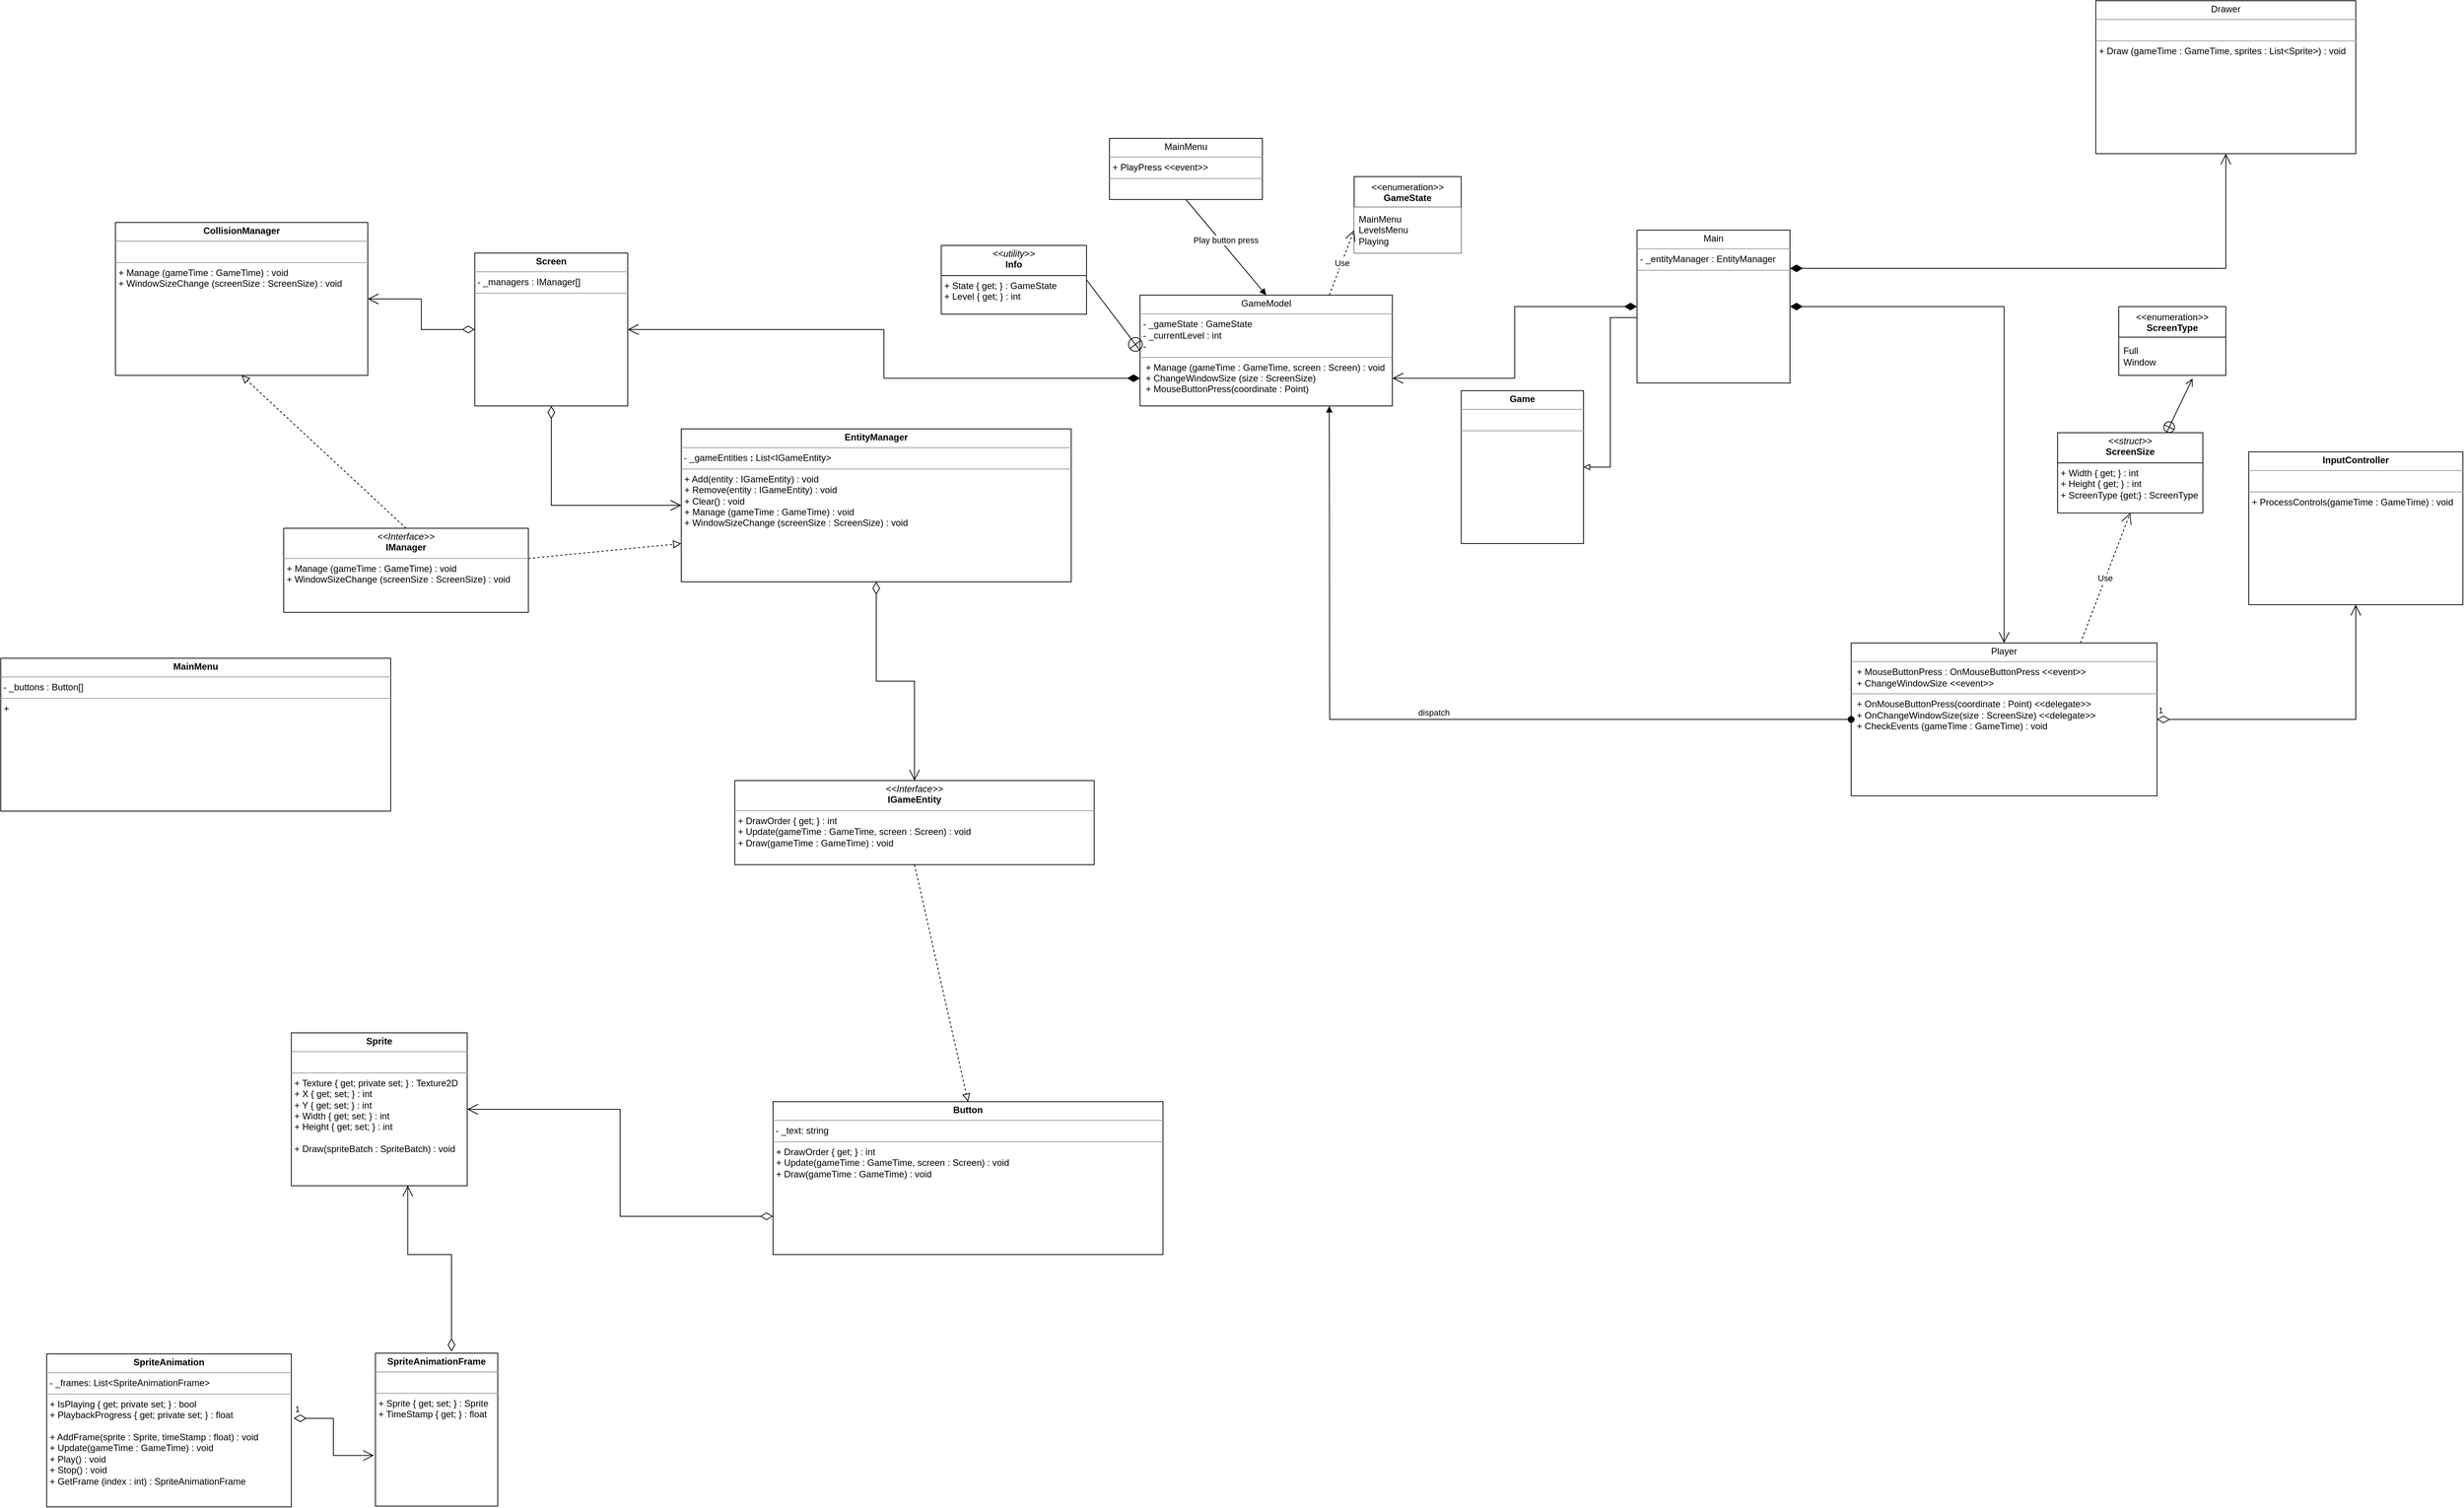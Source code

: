 <mxfile version="24.0.3" type="github">
  <diagram name="Страница — 1" id="EISbMjJNOuyy9u4AKIzm">
    <mxGraphModel dx="7731" dy="2830" grid="1" gridSize="10" guides="1" tooltips="1" connect="1" arrows="1" fold="1" page="1" pageScale="1" pageWidth="827" pageHeight="1169" math="0" shadow="0">
      <root>
        <mxCell id="0" />
        <mxCell id="1" parent="0" />
        <mxCell id="WkRKGf30HELfejT5JC6U-2" value="&lt;p style=&quot;margin:0px;margin-top:4px;text-align:center;&quot;&gt;&lt;i&gt;&amp;lt;&amp;lt;Interface&amp;gt;&amp;gt;&lt;/i&gt;&lt;br&gt;&lt;b&gt;IGameEntity&lt;/b&gt;&lt;/p&gt;&lt;hr size=&quot;1&quot;&gt;&lt;p style=&quot;margin:0px;margin-left:4px;&quot;&gt;+ DrawOrder { get; } : int&lt;/p&gt;&lt;p style=&quot;margin:0px;margin-left:4px;&quot;&gt;+ Update(gameTime : GameTime, screen : Screen) : void&lt;/p&gt;&lt;p style=&quot;margin:0px;margin-left:4px;&quot;&gt;+ Draw(gameTime : GameTime) : void&lt;/p&gt;" style="verticalAlign=top;align=left;overflow=fill;fontSize=12;fontFamily=Helvetica;html=1;whiteSpace=wrap;" parent="1" vertex="1">
          <mxGeometry x="-920" y="1120" width="470" height="110" as="geometry" />
        </mxCell>
        <mxCell id="WkRKGf30HELfejT5JC6U-4" style="edgeStyle=orthogonalEdgeStyle;rounded=0;orthogonalLoop=1;jettySize=auto;html=1;endArrow=block;endFill=0;entryX=1;entryY=0.5;entryDx=0;entryDy=0;exitX=0.012;exitY=0.572;exitDx=0;exitDy=0;exitPerimeter=0;" parent="1" source="WkRKGf30HELfejT5JC6U-5" target="WkRKGf30HELfejT5JC6U-6" edge="1">
          <mxGeometry relative="1" as="geometry">
            <mxPoint x="20" y="450" as="targetPoint" />
            <Array as="points" />
          </mxGeometry>
        </mxCell>
        <mxCell id="WkRKGf30HELfejT5JC6U-5" value="&lt;p style=&quot;margin:0px;margin-top:4px;text-align:center;&quot;&gt;Main&lt;br&gt;&lt;/p&gt;&lt;hr size=&quot;1&quot;&gt;&lt;p style=&quot;margin:0px;margin-left:4px;&quot;&gt;- _entityManager : EntityManager&lt;/p&gt;&lt;hr size=&quot;1&quot;&gt;&lt;p style=&quot;margin:0px;margin-left:4px;&quot;&gt;&amp;nbsp;&lt;/p&gt;" style="verticalAlign=top;align=left;overflow=fill;fontSize=12;fontFamily=Helvetica;html=1;whiteSpace=wrap;" parent="1" vertex="1">
          <mxGeometry x="260" y="400" width="200" height="200" as="geometry" />
        </mxCell>
        <mxCell id="WkRKGf30HELfejT5JC6U-6" value="&lt;p style=&quot;margin:0px;margin-top:4px;text-align:center;&quot;&gt;&lt;b&gt;Game&lt;/b&gt;&lt;/p&gt;&lt;hr size=&quot;1&quot;&gt;&lt;p style=&quot;margin:0px;margin-left:4px;&quot;&gt;&amp;nbsp;&lt;/p&gt;&lt;hr size=&quot;1&quot;&gt;&lt;p style=&quot;margin:0px;margin-left:4px;&quot;&gt;&amp;nbsp;&lt;/p&gt;" style="verticalAlign=top;align=left;overflow=fill;fontSize=12;fontFamily=Helvetica;html=1;whiteSpace=wrap;" parent="1" vertex="1">
          <mxGeometry x="30" y="610" width="160" height="200" as="geometry" />
        </mxCell>
        <mxCell id="WkRKGf30HELfejT5JC6U-7" value="&lt;p style=&quot;margin:0px;margin-top:4px;text-align:center;&quot;&gt;&lt;b&gt;EntityManager&lt;/b&gt;&lt;/p&gt;&lt;hr size=&quot;1&quot;&gt;&lt;p style=&quot;margin:0px;margin-left:4px;&quot;&gt;&lt;/p&gt;&lt;b style=&quot;border-color: var(--border-color); text-align: center;&quot;&gt;&amp;nbsp;&lt;/b&gt;&lt;span style=&quot;border-color: var(--border-color); text-align: center;&quot;&gt;- &lt;/span&gt;&lt;span style=&quot;border-color: var(--border-color); text-align: center;&quot;&gt;_gameEntities &lt;/span&gt;&lt;b style=&quot;border-color: var(--border-color); text-align: center;&quot;&gt;: &lt;/b&gt;&lt;span style=&quot;border-color: var(--border-color); text-align: center;&quot;&gt;List&amp;lt;IGameEntity&amp;gt;&lt;br&gt;&lt;/span&gt;&lt;hr size=&quot;1&quot;&gt;&lt;p style=&quot;margin:0px;margin-left:4px;&quot;&gt;+ Add(entity : IGameEntity) : void&lt;/p&gt;&lt;p style=&quot;margin:0px;margin-left:4px;&quot;&gt;+ Remove(entity : IGameEntity) : void&lt;/p&gt;&lt;p style=&quot;margin:0px;margin-left:4px;&quot;&gt;+ Clear() : void&lt;/p&gt;&lt;p style=&quot;margin:0px;margin-left:4px;&quot;&gt;+ Manage (gameTime : GameTime) : void&lt;/p&gt;&lt;p style=&quot;margin:0px;margin-left:4px;&quot;&gt;+ WindowSizeChange (screenSize : ScreenSize) : void&lt;br&gt;&lt;/p&gt;" style="verticalAlign=top;align=left;overflow=fill;fontSize=12;fontFamily=Helvetica;html=1;whiteSpace=wrap;" parent="1" vertex="1">
          <mxGeometry x="-990" y="660" width="510" height="200" as="geometry" />
        </mxCell>
        <mxCell id="WkRKGf30HELfejT5JC6U-8" value="" style="endArrow=open;html=1;endSize=12;startArrow=diamondThin;startSize=14;startFill=0;edgeStyle=orthogonalEdgeStyle;align=left;verticalAlign=bottom;rounded=0;exitX=0.5;exitY=1;exitDx=0;exitDy=0;entryX=0.5;entryY=0;entryDx=0;entryDy=0;" parent="1" source="WkRKGf30HELfejT5JC6U-7" target="WkRKGf30HELfejT5JC6U-2" edge="1">
          <mxGeometry x="-0.493" y="20" relative="1" as="geometry">
            <mxPoint x="390" y="640" as="sourcePoint" />
            <mxPoint x="550" y="640" as="targetPoint" />
            <mxPoint as="offset" />
          </mxGeometry>
        </mxCell>
        <mxCell id="WkRKGf30HELfejT5JC6U-9" value="" style="endArrow=open;html=1;endSize=12;startArrow=diamondThin;startSize=14;startFill=1;edgeStyle=orthogonalEdgeStyle;align=left;verticalAlign=bottom;rounded=0;entryX=1;entryY=0.5;entryDx=0;entryDy=0;exitX=0;exitY=0.75;exitDx=0;exitDy=0;" parent="1" source="alK7boZIeArMXrxe7pY8-9" target="3b4DGFSNMVXL_WerEQUU-15" edge="1">
          <mxGeometry x="-1" y="3" relative="1" as="geometry">
            <mxPoint x="390" y="440" as="sourcePoint" />
            <mxPoint x="550" y="440" as="targetPoint" />
          </mxGeometry>
        </mxCell>
        <mxCell id="alK7boZIeArMXrxe7pY8-1" value="&amp;lt;&amp;lt;enumeration&amp;gt;&amp;gt;&lt;br&gt;&lt;b&gt;GameState&lt;/b&gt;" style="swimlane;fontStyle=0;align=center;verticalAlign=top;childLayout=stackLayout;horizontal=1;startSize=40;horizontalStack=0;resizeParent=1;resizeParentMax=0;resizeLast=0;collapsible=0;marginBottom=0;html=1;whiteSpace=wrap;" parent="1" vertex="1">
          <mxGeometry x="-110" y="330" width="140" height="100" as="geometry" />
        </mxCell>
        <mxCell id="alK7boZIeArMXrxe7pY8-2" value="MainMenu&lt;div&gt;LevelsMenu&lt;/div&gt;&lt;div&gt;Playing&lt;/div&gt;" style="text;html=1;align=left;verticalAlign=middle;spacingLeft=4;spacingRight=4;overflow=hidden;rotatable=0;points=[[0,0.5],[1,0.5]];portConstraint=eastwest;whiteSpace=wrap;fillColor=default;" parent="alK7boZIeArMXrxe7pY8-1" vertex="1">
          <mxGeometry y="40" width="140" height="60" as="geometry" />
        </mxCell>
        <mxCell id="alK7boZIeArMXrxe7pY8-8" value="&lt;p style=&quot;margin:0px;margin-top:4px;text-align:center;&quot;&gt;&lt;i&gt;&amp;lt;&amp;lt;utility&amp;gt;&amp;gt;&lt;/i&gt;&lt;br&gt;&lt;b&gt;Info&lt;/b&gt;&lt;/p&gt;&lt;hr size=&quot;1&quot; style=&quot;border-style:solid;&quot;&gt;&lt;p style=&quot;margin:0px;margin-left:4px;&quot;&gt;+ State { get; } : GameState&lt;br&gt;+ Level { get; } : int&lt;/p&gt;&lt;p style=&quot;margin:0px;margin-left:4px;&quot;&gt;&lt;br&gt;&lt;/p&gt;" style="verticalAlign=top;align=left;overflow=fill;html=1;whiteSpace=wrap;" parent="1" vertex="1">
          <mxGeometry x="-650" y="420" width="190" height="90" as="geometry" />
        </mxCell>
        <mxCell id="alK7boZIeArMXrxe7pY8-9" value="&lt;p style=&quot;margin:0px;margin-top:4px;text-align:center;&quot;&gt;GameModel&lt;/p&gt;&lt;hr size=&quot;1&quot;&gt;&lt;p style=&quot;margin:0px;margin-left:4px;&quot;&gt;- _gameState : GameState&lt;/p&gt;&lt;p style=&quot;margin:0px;margin-left:4px;&quot;&gt;- _currentLevel : int&lt;/p&gt;&lt;p style=&quot;margin:0px;margin-left:4px;&quot;&gt;-&amp;nbsp;&lt;/p&gt;&lt;hr size=&quot;1&quot;&gt;&lt;p style=&quot;margin:0px;margin-left:4px;&quot;&gt;&amp;nbsp;+ Manage (gameTime : GameTime, screen : Screen) : void&lt;/p&gt;&lt;p style=&quot;margin:0px;margin-left:4px;&quot;&gt;&amp;nbsp;+ ChangeWindowSize (&lt;span style=&quot;background-color: initial;&quot;&gt;size : ScreenSize&lt;/span&gt;&lt;span style=&quot;background-color: initial;&quot;&gt;)&lt;/span&gt;&lt;/p&gt;&lt;p style=&quot;margin:0px;margin-left:4px;&quot;&gt;&lt;span style=&quot;background-color: initial;&quot;&gt;&amp;nbsp;+ MouseButtonPress&lt;/span&gt;&lt;span style=&quot;background-color: initial;&quot;&gt;(coordinate : Point)&lt;/span&gt;&lt;span style=&quot;background-color: initial;&quot;&gt;&lt;br&gt;&lt;/span&gt;&lt;/p&gt;" style="verticalAlign=top;align=left;overflow=fill;fontSize=12;fontFamily=Helvetica;html=1;whiteSpace=wrap;" parent="1" vertex="1">
          <mxGeometry x="-390" y="485" width="330" height="145" as="geometry" />
        </mxCell>
        <mxCell id="alK7boZIeArMXrxe7pY8-10" value="" style="endArrow=circlePlus;startArrow=none;endFill=0;startFill=0;endSize=8;html=1;labelBackgroundColor=none;rounded=0;exitX=1;exitY=0.5;exitDx=0;exitDy=0;entryX=0;entryY=0.5;entryDx=0;entryDy=0;" parent="1" source="alK7boZIeArMXrxe7pY8-8" target="alK7boZIeArMXrxe7pY8-9" edge="1">
          <mxGeometry width="160" relative="1" as="geometry">
            <mxPoint x="30" y="290" as="sourcePoint" />
            <mxPoint x="-150" y="303.091" as="targetPoint" />
          </mxGeometry>
        </mxCell>
        <mxCell id="alK7boZIeArMXrxe7pY8-11" value="" style="endArrow=open;html=1;endSize=12;startArrow=diamondThin;startSize=14;startFill=1;edgeStyle=orthogonalEdgeStyle;align=left;verticalAlign=bottom;rounded=0;entryX=1;entryY=0.75;entryDx=0;entryDy=0;exitX=0;exitY=0.5;exitDx=0;exitDy=0;" parent="1" source="WkRKGf30HELfejT5JC6U-5" target="alK7boZIeArMXrxe7pY8-9" edge="1">
          <mxGeometry x="-0.931" y="-10" relative="1" as="geometry">
            <mxPoint x="230.0" y="430" as="sourcePoint" />
            <mxPoint x="-90" y="515" as="targetPoint" />
            <mxPoint as="offset" />
          </mxGeometry>
        </mxCell>
        <mxCell id="alK7boZIeArMXrxe7pY8-12" value="&lt;p style=&quot;margin:0px;margin-top:4px;text-align:center;&quot;&gt;&lt;i&gt;&amp;lt;&amp;lt;Interface&amp;gt;&amp;gt;&lt;/i&gt;&lt;br&gt;&lt;b&gt;IManager&lt;/b&gt;&lt;/p&gt;&lt;hr size=&quot;1&quot;&gt;&lt;p style=&quot;margin:0px;margin-left:4px;&quot;&gt;+ Manage (gameTime : GameTime) : void&lt;/p&gt;&lt;p style=&quot;margin:0px;margin-left:4px;&quot;&gt;+ WindowSizeChange (screenSize : ScreenSize) : void&lt;/p&gt;" style="verticalAlign=top;align=left;overflow=fill;fontSize=12;fontFamily=Helvetica;html=1;whiteSpace=wrap;" parent="1" vertex="1">
          <mxGeometry x="-1510" y="790" width="320" height="110" as="geometry" />
        </mxCell>
        <mxCell id="alK7boZIeArMXrxe7pY8-13" value="" style="endArrow=block;startArrow=none;endFill=0;startFill=0;endSize=8;html=1;verticalAlign=bottom;dashed=1;labelBackgroundColor=none;rounded=0;entryX=0;entryY=0.75;entryDx=0;entryDy=0;" parent="1" source="alK7boZIeArMXrxe7pY8-12" target="WkRKGf30HELfejT5JC6U-7" edge="1">
          <mxGeometry width="160" relative="1" as="geometry">
            <mxPoint x="640" y="350" as="sourcePoint" />
            <mxPoint x="800" y="350" as="targetPoint" />
            <Array as="points" />
          </mxGeometry>
        </mxCell>
        <mxCell id="alK7boZIeArMXrxe7pY8-17" value="Use" style="endArrow=open;endSize=12;dashed=1;html=1;rounded=0;entryX=0;entryY=0.5;entryDx=0;entryDy=0;exitX=0.75;exitY=0;exitDx=0;exitDy=0;" parent="1" source="alK7boZIeArMXrxe7pY8-9" target="alK7boZIeArMXrxe7pY8-2" edge="1">
          <mxGeometry width="160" relative="1" as="geometry">
            <mxPoint x="-190" y="480" as="sourcePoint" />
            <mxPoint x="290" y="80" as="targetPoint" />
          </mxGeometry>
        </mxCell>
        <mxCell id="ZP6mm3-u2QLUrYT2lpOo-1" value="&lt;p style=&quot;margin:0px;margin-top:4px;text-align:center;&quot;&gt;MainMenu&lt;br&gt;&lt;/p&gt;&lt;hr size=&quot;1&quot;&gt;&lt;p style=&quot;margin:0px;margin-left:4px;&quot;&gt;+&amp;nbsp;PlayPress &amp;lt;&amp;lt;event&amp;gt;&amp;gt;&lt;/p&gt;&lt;hr size=&quot;1&quot;&gt;&lt;p style=&quot;margin:0px;margin-left:4px;&quot;&gt;&amp;nbsp;&lt;/p&gt;" style="verticalAlign=top;align=left;overflow=fill;fontSize=12;fontFamily=Helvetica;html=1;whiteSpace=wrap;" parent="1" vertex="1">
          <mxGeometry x="-430" y="280" width="200" height="80" as="geometry" />
        </mxCell>
        <mxCell id="ZP6mm3-u2QLUrYT2lpOo-3" value="Play button press" style="html=1;verticalAlign=bottom;endArrow=block;curved=0;rounded=0;exitX=0.5;exitY=1;exitDx=0;exitDy=0;entryX=0.5;entryY=0;entryDx=0;entryDy=0;" parent="1" source="ZP6mm3-u2QLUrYT2lpOo-1" target="alK7boZIeArMXrxe7pY8-9" edge="1">
          <mxGeometry width="80" relative="1" as="geometry">
            <mxPoint x="-370" y="379.52" as="sourcePoint" />
            <mxPoint x="-290" y="379.52" as="targetPoint" />
          </mxGeometry>
        </mxCell>
        <mxCell id="3b4DGFSNMVXL_WerEQUU-1" value="&lt;p style=&quot;margin:0px;margin-top:4px;text-align:center;&quot;&gt;Player&lt;br&gt;&lt;/p&gt;&lt;hr size=&quot;1&quot;&gt;&lt;p style=&quot;margin:0px;margin-left:4px;&quot;&gt;&lt;span style=&quot;background-color: initial;&quot;&gt;&amp;nbsp;+ MouseButtonPress :&amp;nbsp;&lt;/span&gt;&lt;span style=&quot;background-color: initial;&quot;&gt;OnMouseButtonPress&lt;/span&gt;&lt;span style=&quot;background-color: initial;&quot;&gt;&amp;nbsp;&amp;lt;&amp;lt;event&amp;gt;&amp;gt;&lt;/span&gt;&lt;/p&gt;&lt;p style=&quot;margin:0px;margin-left:4px;&quot;&gt;&lt;span style=&quot;background-color: initial;&quot;&gt;&amp;nbsp;+ ChangeWindowSize &amp;lt;&amp;lt;event&amp;gt;&amp;gt;&lt;/span&gt;&lt;/p&gt;&lt;hr size=&quot;1&quot;&gt;&lt;p style=&quot;margin:0px;margin-left:4px;&quot;&gt;&lt;span style=&quot;background-color: initial;&quot;&gt;&amp;nbsp;+ OnMouseButtonPress&lt;/span&gt;&lt;span style=&quot;background-color: initial;&quot;&gt;(coordinate : Point) &amp;lt;&amp;lt;delegate&amp;gt;&amp;gt;&lt;/span&gt;&lt;br&gt;&lt;/p&gt;&lt;p style=&quot;margin:0px;margin-left:4px;&quot;&gt;&lt;span style=&quot;background-color: initial;&quot;&gt;&amp;nbsp;+ OnChangeWindowSize(size : ScreenSize) &amp;lt;&amp;lt;delegate&amp;gt;&amp;gt;&lt;/span&gt;&lt;/p&gt;&lt;p style=&quot;margin:0px;margin-left:4px;&quot;&gt;&lt;span style=&quot;background-color: initial;&quot;&gt;&amp;nbsp;+ CheckEvents (gameTime : GameTime) : void&lt;/span&gt;&lt;/p&gt;" style="verticalAlign=top;align=left;overflow=fill;fontSize=12;fontFamily=Helvetica;html=1;whiteSpace=wrap;" vertex="1" parent="1">
          <mxGeometry x="540" y="940" width="400" height="200" as="geometry" />
        </mxCell>
        <mxCell id="3b4DGFSNMVXL_WerEQUU-2" value="" style="endArrow=open;html=1;endSize=12;startArrow=diamondThin;startSize=14;startFill=1;edgeStyle=orthogonalEdgeStyle;align=left;verticalAlign=bottom;rounded=0;entryX=0.5;entryY=0;entryDx=0;entryDy=0;exitX=1;exitY=0.5;exitDx=0;exitDy=0;" edge="1" parent="1" source="WkRKGf30HELfejT5JC6U-5" target="3b4DGFSNMVXL_WerEQUU-1">
          <mxGeometry x="-0.931" y="-10" relative="1" as="geometry">
            <mxPoint x="1020" y="585" as="sourcePoint" />
            <mxPoint x="700" y="679" as="targetPoint" />
            <mxPoint as="offset" />
          </mxGeometry>
        </mxCell>
        <mxCell id="3b4DGFSNMVXL_WerEQUU-3" value="&lt;p style=&quot;margin:0px;margin-top:4px;text-align:center;&quot;&gt;Drawer&lt;br&gt;&lt;/p&gt;&lt;hr size=&quot;1&quot;&gt;&lt;p style=&quot;margin:0px;margin-left:4px;&quot;&gt;&lt;br&gt;&lt;/p&gt;&lt;hr size=&quot;1&quot;&gt;&lt;p style=&quot;margin: 0px 0px 0px 4px;&quot;&gt;+ Draw (gameTime : GameTime, sprites : List&amp;lt;Sprite&amp;gt;) : void&lt;/p&gt;" style="verticalAlign=top;align=left;overflow=fill;fontSize=12;fontFamily=Helvetica;html=1;whiteSpace=wrap;" vertex="1" parent="1">
          <mxGeometry x="860" y="100" width="340" height="200" as="geometry" />
        </mxCell>
        <mxCell id="3b4DGFSNMVXL_WerEQUU-5" value="" style="endArrow=open;html=1;endSize=12;startArrow=diamondThin;startSize=14;startFill=1;edgeStyle=orthogonalEdgeStyle;align=left;verticalAlign=bottom;rounded=0;entryX=0.5;entryY=1;entryDx=0;entryDy=0;exitX=1;exitY=0.25;exitDx=0;exitDy=0;" edge="1" parent="1" source="WkRKGf30HELfejT5JC6U-5" target="3b4DGFSNMVXL_WerEQUU-3">
          <mxGeometry x="-0.931" y="-10" relative="1" as="geometry">
            <mxPoint x="750" y="450" as="sourcePoint" />
            <mxPoint x="1050" y="790" as="targetPoint" />
            <mxPoint as="offset" />
          </mxGeometry>
        </mxCell>
        <mxCell id="3b4DGFSNMVXL_WerEQUU-6" value="&lt;p style=&quot;margin:0px;margin-top:4px;text-align:center;&quot;&gt;&lt;b&gt;InputController&lt;/b&gt;&lt;/p&gt;&lt;hr size=&quot;1&quot;&gt;&lt;p style=&quot;margin:0px;margin-left:4px;&quot;&gt;&lt;br&gt;&lt;/p&gt;&lt;hr size=&quot;1&quot;&gt;&lt;p style=&quot;margin:0px;margin-left:4px;&quot;&gt;+ ProcessControls(gameTime : GameTime) : void&lt;/p&gt;" style="verticalAlign=top;align=left;overflow=fill;fontSize=12;fontFamily=Helvetica;html=1;whiteSpace=wrap;" vertex="1" parent="1">
          <mxGeometry x="1060" y="690" width="280" height="200" as="geometry" />
        </mxCell>
        <mxCell id="3b4DGFSNMVXL_WerEQUU-7" value="1" style="endArrow=open;html=1;endSize=12;startArrow=diamondThin;startSize=14;startFill=0;edgeStyle=orthogonalEdgeStyle;align=left;verticalAlign=bottom;rounded=0;exitX=1;exitY=0.5;exitDx=0;exitDy=0;entryX=0.5;entryY=1;entryDx=0;entryDy=0;" edge="1" parent="1" source="3b4DGFSNMVXL_WerEQUU-1" target="3b4DGFSNMVXL_WerEQUU-6">
          <mxGeometry x="-1" y="3" relative="1" as="geometry">
            <mxPoint x="950" y="740" as="sourcePoint" />
            <mxPoint x="1110" y="740" as="targetPoint" />
          </mxGeometry>
        </mxCell>
        <mxCell id="3b4DGFSNMVXL_WerEQUU-8" value="&lt;p style=&quot;margin:0px;margin-top:4px;text-align:center;&quot;&gt;&lt;b&gt;MainMenu&lt;/b&gt;&lt;/p&gt;&lt;hr size=&quot;1&quot;&gt;&lt;p style=&quot;margin:0px;margin-left:4px;&quot;&gt;&lt;/p&gt;&lt;b style=&quot;border-color: var(--border-color); text-align: center;&quot;&gt;&amp;nbsp;&lt;/b&gt;&lt;span style=&quot;border-color: var(--border-color); text-align: center;&quot;&gt;- _buttons : Button[]&lt;/span&gt;&lt;span style=&quot;border-color: var(--border-color); text-align: center;&quot;&gt;&lt;br&gt;&lt;/span&gt;&lt;hr size=&quot;1&quot;&gt;&lt;p style=&quot;margin:0px;margin-left:4px;&quot;&gt;+&amp;nbsp;&lt;/p&gt;" style="verticalAlign=top;align=left;overflow=fill;fontSize=12;fontFamily=Helvetica;html=1;whiteSpace=wrap;" vertex="1" parent="1">
          <mxGeometry x="-1880" y="960" width="510" height="200" as="geometry" />
        </mxCell>
        <mxCell id="3b4DGFSNMVXL_WerEQUU-9" value="&lt;p style=&quot;margin:0px;margin-top:4px;text-align:center;&quot;&gt;&lt;i&gt;&amp;lt;&amp;lt;struct&amp;gt;&amp;gt;&lt;/i&gt;&lt;br&gt;&lt;b&gt;ScreenSize&lt;/b&gt;&lt;/p&gt;&lt;hr size=&quot;1&quot; style=&quot;border-style:solid;&quot;&gt;&lt;p style=&quot;margin:0px;margin-left:4px;&quot;&gt;+ Width { get; } : int&lt;br&gt;+ Height { get; } : int&lt;/p&gt;&lt;p style=&quot;margin:0px;margin-left:4px;&quot;&gt;+ ScreenType {get;} :&amp;nbsp;&lt;span style=&quot;background-color: initial;&quot;&gt;ScreenType&lt;/span&gt;&lt;span style=&quot;background-color: initial;&quot;&gt;&amp;nbsp;&lt;/span&gt;&lt;/p&gt;" style="verticalAlign=top;align=left;overflow=fill;html=1;whiteSpace=wrap;" vertex="1" parent="1">
          <mxGeometry x="810" y="665" width="190" height="105" as="geometry" />
        </mxCell>
        <mxCell id="3b4DGFSNMVXL_WerEQUU-10" value="Use" style="endArrow=open;endSize=12;dashed=1;html=1;rounded=0;exitX=0.75;exitY=0;exitDx=0;exitDy=0;entryX=0.5;entryY=1;entryDx=0;entryDy=0;" edge="1" parent="1" source="3b4DGFSNMVXL_WerEQUU-1" target="3b4DGFSNMVXL_WerEQUU-9">
          <mxGeometry width="160" relative="1" as="geometry">
            <mxPoint x="815" y="940" as="sourcePoint" />
            <mxPoint x="880.0" y="820" as="targetPoint" />
          </mxGeometry>
        </mxCell>
        <mxCell id="3b4DGFSNMVXL_WerEQUU-11" value="&amp;lt;&amp;lt;enumeration&amp;gt;&amp;gt;&lt;br&gt;&lt;b&gt;ScreenType&lt;/b&gt;" style="swimlane;fontStyle=0;align=center;verticalAlign=top;childLayout=stackLayout;horizontal=1;startSize=40;horizontalStack=0;resizeParent=1;resizeParentMax=0;resizeLast=0;collapsible=0;marginBottom=0;html=1;whiteSpace=wrap;" vertex="1" parent="1">
          <mxGeometry x="890" y="500" width="140" height="90" as="geometry" />
        </mxCell>
        <mxCell id="3b4DGFSNMVXL_WerEQUU-12" value="Full&lt;div&gt;Window&lt;/div&gt;" style="text;html=1;strokeColor=none;fillColor=none;align=left;verticalAlign=middle;spacingLeft=4;spacingRight=4;overflow=hidden;rotatable=0;points=[[0,0.5],[1,0.5]];portConstraint=eastwest;whiteSpace=wrap;" vertex="1" parent="3b4DGFSNMVXL_WerEQUU-11">
          <mxGeometry y="40" width="140" height="50" as="geometry" />
        </mxCell>
        <mxCell id="3b4DGFSNMVXL_WerEQUU-13" value="" style="endArrow=open;startArrow=circlePlus;endFill=0;startFill=0;endSize=8;html=1;rounded=0;exitX=0.75;exitY=0;exitDx=0;exitDy=0;entryX=0.689;entryY=1.08;entryDx=0;entryDy=0;entryPerimeter=0;" edge="1" parent="1" source="3b4DGFSNMVXL_WerEQUU-9" target="3b4DGFSNMVXL_WerEQUU-12">
          <mxGeometry width="160" relative="1" as="geometry">
            <mxPoint x="1000" y="609" as="sourcePoint" />
            <mxPoint x="1160" y="609" as="targetPoint" />
          </mxGeometry>
        </mxCell>
        <mxCell id="3b4DGFSNMVXL_WerEQUU-14" value="dispatch" style="html=1;verticalAlign=bottom;startArrow=oval;startFill=1;endArrow=block;startSize=8;curved=0;rounded=0;exitX=0;exitY=0.5;exitDx=0;exitDy=0;entryX=0.75;entryY=1;entryDx=0;entryDy=0;" edge="1" parent="1" source="3b4DGFSNMVXL_WerEQUU-1" target="alK7boZIeArMXrxe7pY8-9">
          <mxGeometry width="60" relative="1" as="geometry">
            <mxPoint x="230" y="800" as="sourcePoint" />
            <mxPoint x="290" y="800" as="targetPoint" />
            <Array as="points">
              <mxPoint x="-142" y="1040" />
            </Array>
          </mxGeometry>
        </mxCell>
        <mxCell id="3b4DGFSNMVXL_WerEQUU-15" value="&lt;p style=&quot;margin:0px;margin-top:4px;text-align:center;&quot;&gt;&lt;b&gt;Screen&lt;/b&gt;&lt;/p&gt;&lt;hr size=&quot;1&quot;&gt;&lt;p style=&quot;margin:0px;margin-left:4px;&quot;&gt;&lt;/p&gt;&lt;b style=&quot;border-color: var(--border-color); text-align: center;&quot;&gt;&amp;nbsp;&lt;/b&gt;&lt;span style=&quot;border-color: var(--border-color); text-align: center;&quot;&gt;- _managers : IManager[]&lt;/span&gt;&lt;span style=&quot;border-color: var(--border-color); text-align: center;&quot;&gt;&lt;br&gt;&lt;/span&gt;&lt;hr size=&quot;1&quot;&gt;&lt;p style=&quot;margin:0px;margin-left:4px;&quot;&gt;&lt;br&gt;&lt;/p&gt;" style="verticalAlign=top;align=left;overflow=fill;fontSize=12;fontFamily=Helvetica;html=1;whiteSpace=wrap;" vertex="1" parent="1">
          <mxGeometry x="-1260" y="430" width="200" height="200" as="geometry" />
        </mxCell>
        <mxCell id="3b4DGFSNMVXL_WerEQUU-16" value="" style="endArrow=open;html=1;endSize=12;startArrow=diamondThin;startSize=14;startFill=0;edgeStyle=orthogonalEdgeStyle;align=left;verticalAlign=bottom;rounded=0;exitX=0.5;exitY=1;exitDx=0;exitDy=0;entryX=0;entryY=0.5;entryDx=0;entryDy=0;" edge="1" parent="1" source="3b4DGFSNMVXL_WerEQUU-15" target="WkRKGf30HELfejT5JC6U-7">
          <mxGeometry x="-0.493" y="20" relative="1" as="geometry">
            <mxPoint x="-1020" y="675" as="sourcePoint" />
            <mxPoint x="-1020" y="905" as="targetPoint" />
            <mxPoint as="offset" />
          </mxGeometry>
        </mxCell>
        <mxCell id="3b4DGFSNMVXL_WerEQUU-18" value="&lt;p style=&quot;margin:0px;margin-top:4px;text-align:center;&quot;&gt;&lt;b&gt;CollisionManager&lt;/b&gt;&lt;/p&gt;&lt;hr size=&quot;1&quot;&gt;&lt;p style=&quot;margin:0px;margin-left:4px;&quot;&gt;&lt;/p&gt;&lt;b style=&quot;border-color: var(--border-color); text-align: center;&quot;&gt;&amp;nbsp;&lt;/b&gt;&lt;span style=&quot;border-color: var(--border-color); text-align: center;&quot;&gt;&lt;br&gt;&lt;/span&gt;&lt;hr size=&quot;1&quot;&gt;&lt;p style=&quot;margin:0px;margin-left:4px;&quot;&gt;+ Manage (gameTime : GameTime) : void&lt;br&gt;&lt;/p&gt;&lt;p style=&quot;margin:0px;margin-left:4px;&quot;&gt;+ WindowSizeChange (screenSize : ScreenSize) : void&lt;br&gt;&lt;/p&gt;" style="verticalAlign=top;align=left;overflow=fill;fontSize=12;fontFamily=Helvetica;html=1;whiteSpace=wrap;" vertex="1" parent="1">
          <mxGeometry x="-1730" y="390" width="330" height="200" as="geometry" />
        </mxCell>
        <mxCell id="3b4DGFSNMVXL_WerEQUU-19" value="" style="endArrow=block;startArrow=none;endFill=0;startFill=0;endSize=8;html=1;verticalAlign=bottom;dashed=1;labelBackgroundColor=none;rounded=0;entryX=0.5;entryY=1;entryDx=0;entryDy=0;exitX=0.5;exitY=0;exitDx=0;exitDy=0;" edge="1" parent="1" source="alK7boZIeArMXrxe7pY8-12" target="3b4DGFSNMVXL_WerEQUU-18">
          <mxGeometry width="160" relative="1" as="geometry">
            <mxPoint x="-1380" y="690" as="sourcePoint" />
            <mxPoint x="-1180" y="682" as="targetPoint" />
            <Array as="points" />
          </mxGeometry>
        </mxCell>
        <mxCell id="3b4DGFSNMVXL_WerEQUU-20" value="" style="endArrow=open;html=1;endSize=12;startArrow=diamondThin;startSize=14;startFill=0;edgeStyle=orthogonalEdgeStyle;align=left;verticalAlign=bottom;rounded=0;exitX=0;exitY=0.5;exitDx=0;exitDy=0;entryX=1;entryY=0.5;entryDx=0;entryDy=0;" edge="1" parent="1" source="3b4DGFSNMVXL_WerEQUU-15" target="3b4DGFSNMVXL_WerEQUU-18">
          <mxGeometry x="-0.493" y="20" relative="1" as="geometry">
            <mxPoint x="-1400" y="680" as="sourcePoint" />
            <mxPoint x="-1230" y="810" as="targetPoint" />
            <mxPoint as="offset" />
          </mxGeometry>
        </mxCell>
        <mxCell id="3b4DGFSNMVXL_WerEQUU-26" value="&lt;p style=&quot;margin:0px;margin-top:4px;text-align:center;&quot;&gt;&lt;b&gt;Sprite&lt;/b&gt;&lt;/p&gt;&lt;hr size=&quot;1&quot;&gt;&lt;p style=&quot;margin:0px;margin-left:4px;&quot;&gt;&amp;nbsp;&lt;/p&gt;&lt;hr size=&quot;1&quot;&gt;&lt;p style=&quot;margin:0px;margin-left:4px;&quot;&gt;+ Texture { get; private set; } : Texture2D&lt;/p&gt;&lt;p style=&quot;margin:0px;margin-left:4px;&quot;&gt;+ X { get; set; } : int&lt;/p&gt;&lt;p style=&quot;margin:0px;margin-left:4px;&quot;&gt;+ Y { get; set; } : int&lt;/p&gt;&lt;p style=&quot;margin:0px;margin-left:4px;&quot;&gt;+ Width { get; set; } : int&lt;/p&gt;&lt;p style=&quot;margin:0px;margin-left:4px;&quot;&gt;+ Height { get; set; } : int&lt;/p&gt;&lt;p style=&quot;margin:0px;margin-left:4px;&quot;&gt;&lt;br&gt;&lt;/p&gt;&lt;p style=&quot;margin:0px;margin-left:4px;&quot;&gt;+ Draw(spriteBatch : SpriteBatch) : void&lt;/p&gt;" style="verticalAlign=top;align=left;overflow=fill;fontSize=12;fontFamily=Helvetica;html=1;whiteSpace=wrap;" vertex="1" parent="1">
          <mxGeometry x="-1500" y="1450" width="230" height="200" as="geometry" />
        </mxCell>
        <mxCell id="3b4DGFSNMVXL_WerEQUU-27" value="&lt;p style=&quot;margin:0px;margin-top:4px;text-align:center;&quot;&gt;&lt;b&gt;SpriteAnimation&lt;/b&gt;&lt;/p&gt;&lt;hr size=&quot;1&quot;&gt;&lt;p style=&quot;margin:0px;margin-left:4px;&quot;&gt;- _frames: List&amp;lt;SpriteAnimationFrame&amp;gt;&lt;/p&gt;&lt;hr size=&quot;1&quot;&gt;&lt;p style=&quot;margin:0px;margin-left:4px;&quot;&gt;+ IsPlaying { get; private set; } : bool&lt;/p&gt;&lt;p style=&quot;margin:0px;margin-left:4px;&quot;&gt;+ PlaybackProgress { get; private set; } : float&lt;/p&gt;&lt;p style=&quot;margin:0px;margin-left:4px;&quot;&gt;&lt;br&gt;&lt;/p&gt;&lt;p style=&quot;margin:0px;margin-left:4px;&quot;&gt;+ AddFrame(sprite : Sprite, timeStamp : float) : void&lt;/p&gt;&lt;p style=&quot;margin:0px;margin-left:4px;&quot;&gt;+ Update(gameTime : GameTime) : void&lt;/p&gt;&lt;p style=&quot;margin:0px;margin-left:4px;&quot;&gt;+ Play() : void&lt;/p&gt;&lt;p style=&quot;margin:0px;margin-left:4px;&quot;&gt;+ Stop() : void&lt;/p&gt;&lt;p style=&quot;margin:0px;margin-left:4px;&quot;&gt;+ GetFrame (index : int) : SpriteAnimationFrame&lt;/p&gt;" style="verticalAlign=top;align=left;overflow=fill;fontSize=12;fontFamily=Helvetica;html=1;whiteSpace=wrap;" vertex="1" parent="1">
          <mxGeometry x="-1820" y="1870" width="320" height="200" as="geometry" />
        </mxCell>
        <mxCell id="3b4DGFSNMVXL_WerEQUU-28" value="&lt;p style=&quot;margin:0px;margin-top:4px;text-align:center;&quot;&gt;&lt;b style=&quot;border-color: var(--border-color);&quot;&gt;SpriteAnimationFrame&lt;/b&gt;&lt;br&gt;&lt;/p&gt;&lt;hr size=&quot;1&quot;&gt;&lt;p style=&quot;margin:0px;margin-left:4px;&quot;&gt;&amp;nbsp;&lt;/p&gt;&lt;hr size=&quot;1&quot;&gt;&lt;p style=&quot;margin:0px;margin-left:4px;&quot;&gt;+ Sprite { get; set; } : Sprite&lt;/p&gt;&lt;p style=&quot;margin:0px;margin-left:4px;&quot;&gt;+ TimeStamp { get; } : float&lt;/p&gt;" style="verticalAlign=top;align=left;overflow=fill;fontSize=12;fontFamily=Helvetica;html=1;whiteSpace=wrap;" vertex="1" parent="1">
          <mxGeometry x="-1390" y="1869" width="160" height="200" as="geometry" />
        </mxCell>
        <mxCell id="3b4DGFSNMVXL_WerEQUU-29" value="" style="endArrow=open;html=1;endSize=12;startArrow=diamondThin;startSize=14;startFill=0;edgeStyle=orthogonalEdgeStyle;align=left;verticalAlign=bottom;rounded=0;exitX=0.622;exitY=-0.012;exitDx=0;exitDy=0;exitPerimeter=0;entryX=0.662;entryY=0.999;entryDx=0;entryDy=0;entryPerimeter=0;" edge="1" parent="1" source="3b4DGFSNMVXL_WerEQUU-28" target="3b4DGFSNMVXL_WerEQUU-26">
          <mxGeometry x="-0.448" y="-10" relative="1" as="geometry">
            <mxPoint x="-1175" y="1740" as="sourcePoint" />
            <mxPoint x="-1460" y="1740" as="targetPoint" />
            <mxPoint as="offset" />
            <Array as="points">
              <mxPoint x="-1291" y="1740" />
              <mxPoint x="-1348" y="1740" />
            </Array>
          </mxGeometry>
        </mxCell>
        <mxCell id="3b4DGFSNMVXL_WerEQUU-30" value="1" style="endArrow=open;html=1;endSize=12;startArrow=diamondThin;startSize=14;startFill=0;edgeStyle=orthogonalEdgeStyle;align=left;verticalAlign=bottom;rounded=0;exitX=1.01;exitY=0.421;exitDx=0;exitDy=0;exitPerimeter=0;entryX=-0.013;entryY=0.669;entryDx=0;entryDy=0;entryPerimeter=0;" edge="1" parent="1" source="3b4DGFSNMVXL_WerEQUU-27" target="3b4DGFSNMVXL_WerEQUU-28">
          <mxGeometry x="-1" y="3" relative="1" as="geometry">
            <mxPoint x="-1440" y="1920" as="sourcePoint" />
            <mxPoint x="-1280" y="1920" as="targetPoint" />
          </mxGeometry>
        </mxCell>
        <mxCell id="3b4DGFSNMVXL_WerEQUU-31" value="&lt;p style=&quot;margin:0px;margin-top:4px;text-align:center;&quot;&gt;&lt;b&gt;Button&lt;/b&gt;&lt;/p&gt;&lt;hr size=&quot;1&quot;&gt;&lt;p style=&quot;margin:0px;margin-left:4px;&quot;&gt;&lt;/p&gt;&lt;b style=&quot;border-color: var(--border-color); text-align: center;&quot;&gt;&amp;nbsp;&lt;/b&gt;&lt;span style=&quot;border-color: var(--border-color); text-align: center;&quot;&gt;- _text: string&lt;/span&gt;&lt;span style=&quot;border-color: var(--border-color); text-align: center;&quot;&gt;&lt;br&gt;&lt;/span&gt;&lt;hr size=&quot;1&quot;&gt;&lt;p style=&quot;margin: 0px 0px 0px 4px;&quot;&gt;+ DrawOrder { get; } : int&lt;/p&gt;&lt;p style=&quot;margin: 0px 0px 0px 4px;&quot;&gt;+ Update(gameTime : GameTime, screen : Screen) : void&lt;/p&gt;&lt;p style=&quot;margin: 0px 0px 0px 4px;&quot;&gt;+ Draw(gameTime : GameTime) : void&lt;/p&gt;" style="verticalAlign=top;align=left;overflow=fill;fontSize=12;fontFamily=Helvetica;html=1;whiteSpace=wrap;" vertex="1" parent="1">
          <mxGeometry x="-870" y="1540" width="510" height="200" as="geometry" />
        </mxCell>
        <mxCell id="3b4DGFSNMVXL_WerEQUU-32" value="" style="endArrow=open;html=1;endSize=12;startArrow=diamondThin;startSize=14;startFill=0;edgeStyle=orthogonalEdgeStyle;align=left;verticalAlign=bottom;rounded=0;exitX=0;exitY=0.75;exitDx=0;exitDy=0;entryX=1;entryY=0.5;entryDx=0;entryDy=0;" edge="1" parent="1" source="3b4DGFSNMVXL_WerEQUU-31" target="3b4DGFSNMVXL_WerEQUU-26">
          <mxGeometry x="-0.448" y="-10" relative="1" as="geometry">
            <mxPoint x="-810" y="1430" as="sourcePoint" />
            <mxPoint x="-1200" y="1430" as="targetPoint" />
            <mxPoint as="offset" />
            <Array as="points" />
          </mxGeometry>
        </mxCell>
        <mxCell id="3b4DGFSNMVXL_WerEQUU-33" value="" style="endArrow=block;startArrow=none;endFill=0;startFill=0;endSize=8;html=1;verticalAlign=bottom;dashed=1;labelBackgroundColor=none;rounded=0;entryX=0.5;entryY=0;entryDx=0;entryDy=0;exitX=0.5;exitY=1;exitDx=0;exitDy=0;" edge="1" parent="1" source="WkRKGf30HELfejT5JC6U-2" target="3b4DGFSNMVXL_WerEQUU-31">
          <mxGeometry width="160" relative="1" as="geometry">
            <mxPoint x="-875" y="1290" as="sourcePoint" />
            <mxPoint x="-1090" y="1090" as="targetPoint" />
            <Array as="points" />
          </mxGeometry>
        </mxCell>
      </root>
    </mxGraphModel>
  </diagram>
</mxfile>
